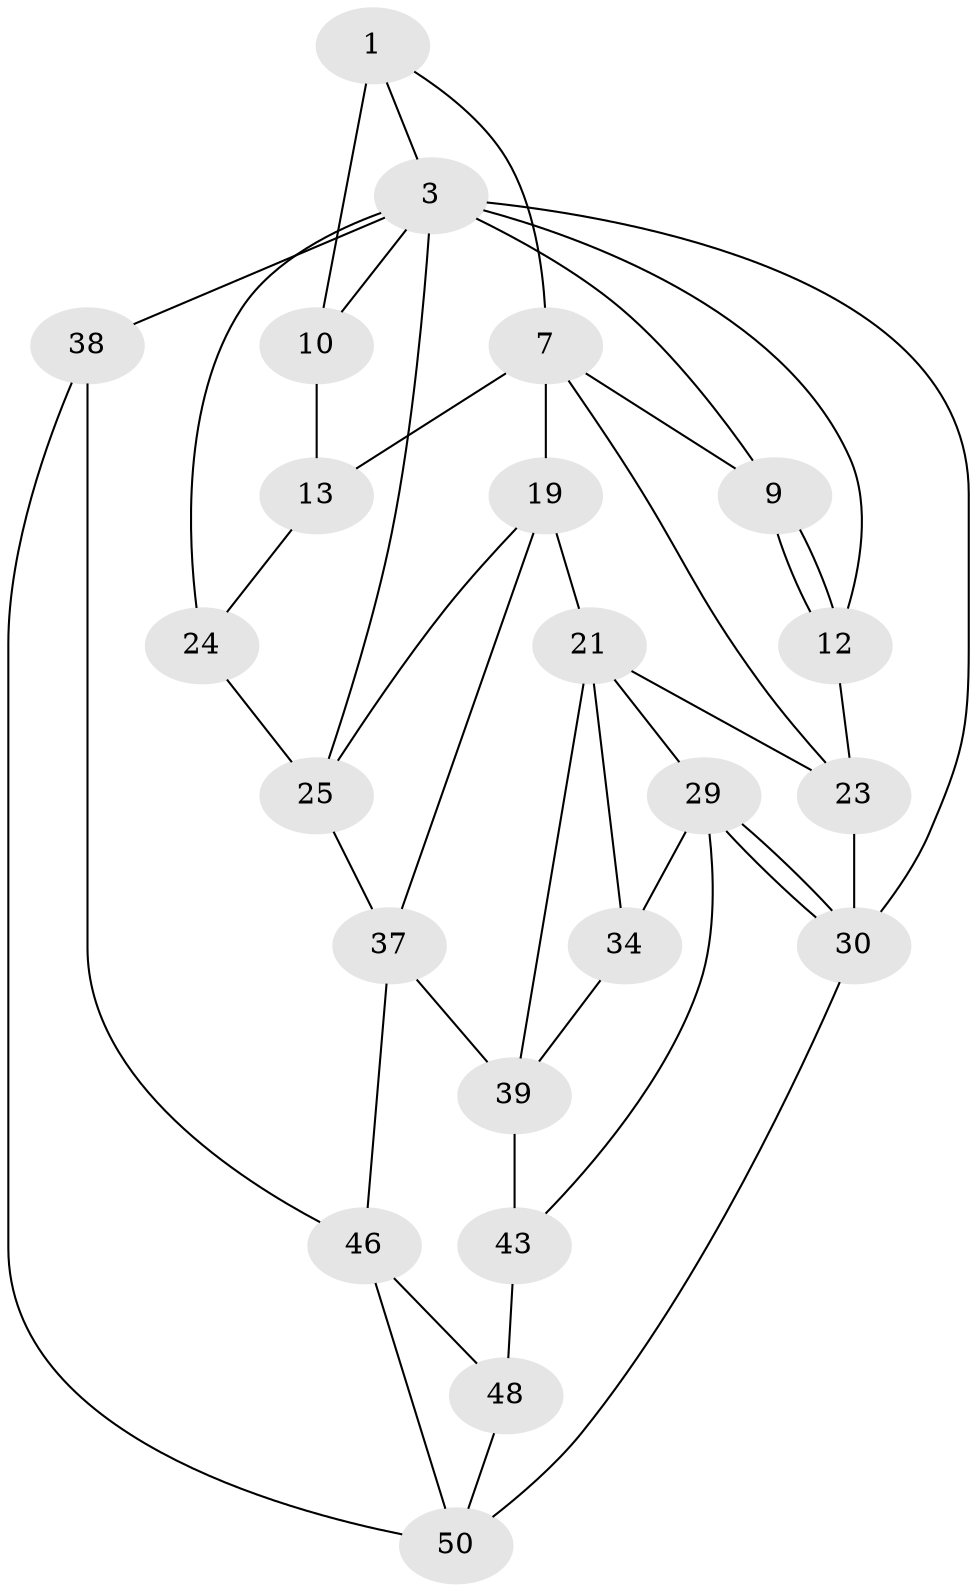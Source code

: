 // original degree distribution, {3: 0.03571428571428571, 5: 0.5714285714285714, 4: 0.21428571428571427, 6: 0.17857142857142858}
// Generated by graph-tools (version 1.1) at 2025/21/03/04/25 18:21:31]
// undirected, 22 vertices, 44 edges
graph export_dot {
graph [start="1"]
  node [color=gray90,style=filled];
  1 [pos="+0.47171789470916015+0",super="+6+2"];
  3 [pos="+1+0",super="+4+53+17"];
  7 [pos="+0.37595234669733824+0.1535474382218136",super="+8+14"];
  9 [pos="+0.11498668028391927+0.07243072316060377"];
  10 [pos="+0.9643742854497003+0",super="+15+11"];
  12 [pos="+0+0.4646061822347059"];
  13 [pos="+0.6214324334030992+0.22493069370047253",super="+16"];
  19 [pos="+0.49705732163242516+0.4247431495531805",super="+20"];
  21 [pos="+0.4294266543720084+0.4474536462647428",super="+33+22"];
  23 [pos="+0.24523981463764363+0.24529139183742185",super="+27"];
  24 [pos="+0.60655368223833+0.41370145378735557"];
  25 [pos="+0.5833880116031056+0.41878001465820086",super="+32"];
  29 [pos="+0.13127798830840004+0.5677484713293077",super="+36"];
  30 [pos="+0+0.50525653316872",super="+52"];
  34 [pos="+0.30757956988372187+0.5063336705198425",super="+35"];
  37 [pos="+0.582347067222121+0.7021566441590538",super="+41"];
  38 [pos="+1+0.6747315958054922",super="+54"];
  39 [pos="+0.39952300418892733+0.5219011652078719",super="+42+40"];
  43 [pos="+0.3323483062477423+0.6256256959950708",super="+44"];
  46 [pos="+0.5353778841284711+0.8092213229355364",super="+47"];
  48 [pos="+0.3449053450513947+0.7307210459841185",super="+49"];
  50 [pos="+0.18996734373566787+0.8745533888272482",super="+51"];
  1 -- 7;
  1 -- 10 [weight=2];
  1 -- 3;
  3 -- 9;
  3 -- 12;
  3 -- 38 [weight=4];
  3 -- 24;
  3 -- 10;
  3 -- 30 [weight=2];
  3 -- 25;
  7 -- 9;
  7 -- 23;
  7 -- 19;
  7 -- 13;
  9 -- 12;
  9 -- 12;
  10 -- 13 [weight=2];
  12 -- 23;
  13 -- 24;
  19 -- 25;
  19 -- 21;
  19 -- 37;
  21 -- 34 [weight=2];
  21 -- 39;
  21 -- 29;
  21 -- 23;
  23 -- 30;
  24 -- 25;
  25 -- 37;
  29 -- 30;
  29 -- 30;
  29 -- 34;
  29 -- 43;
  30 -- 50;
  34 -- 39;
  37 -- 46;
  37 -- 39;
  38 -- 46;
  38 -- 50;
  39 -- 43 [weight=2];
  43 -- 48 [weight=2];
  46 -- 48;
  46 -- 50;
  48 -- 50;
}
